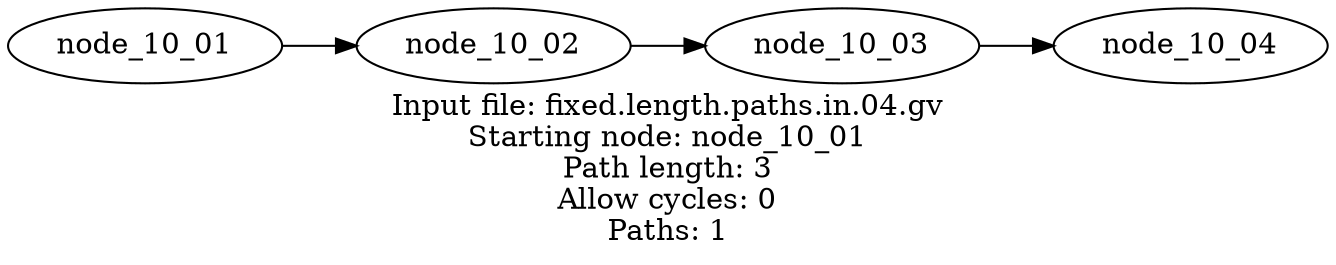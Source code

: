digraph fixed_length_paths
{
	label = "Input file: fixed.length.paths.in.04.gv\nStarting node: node_10_01\nPath length: 3\nAllow cycles: 0\nPaths: 1" rankdir = LR

	"1" [label = "node_10_01"]
	"2" [label = "node_10_02"]
	"3" [label = "node_10_03"]
	"4" [label = "node_10_04"]

	"1"  ->  "2"  ->  "3"  ->  "4"
}
